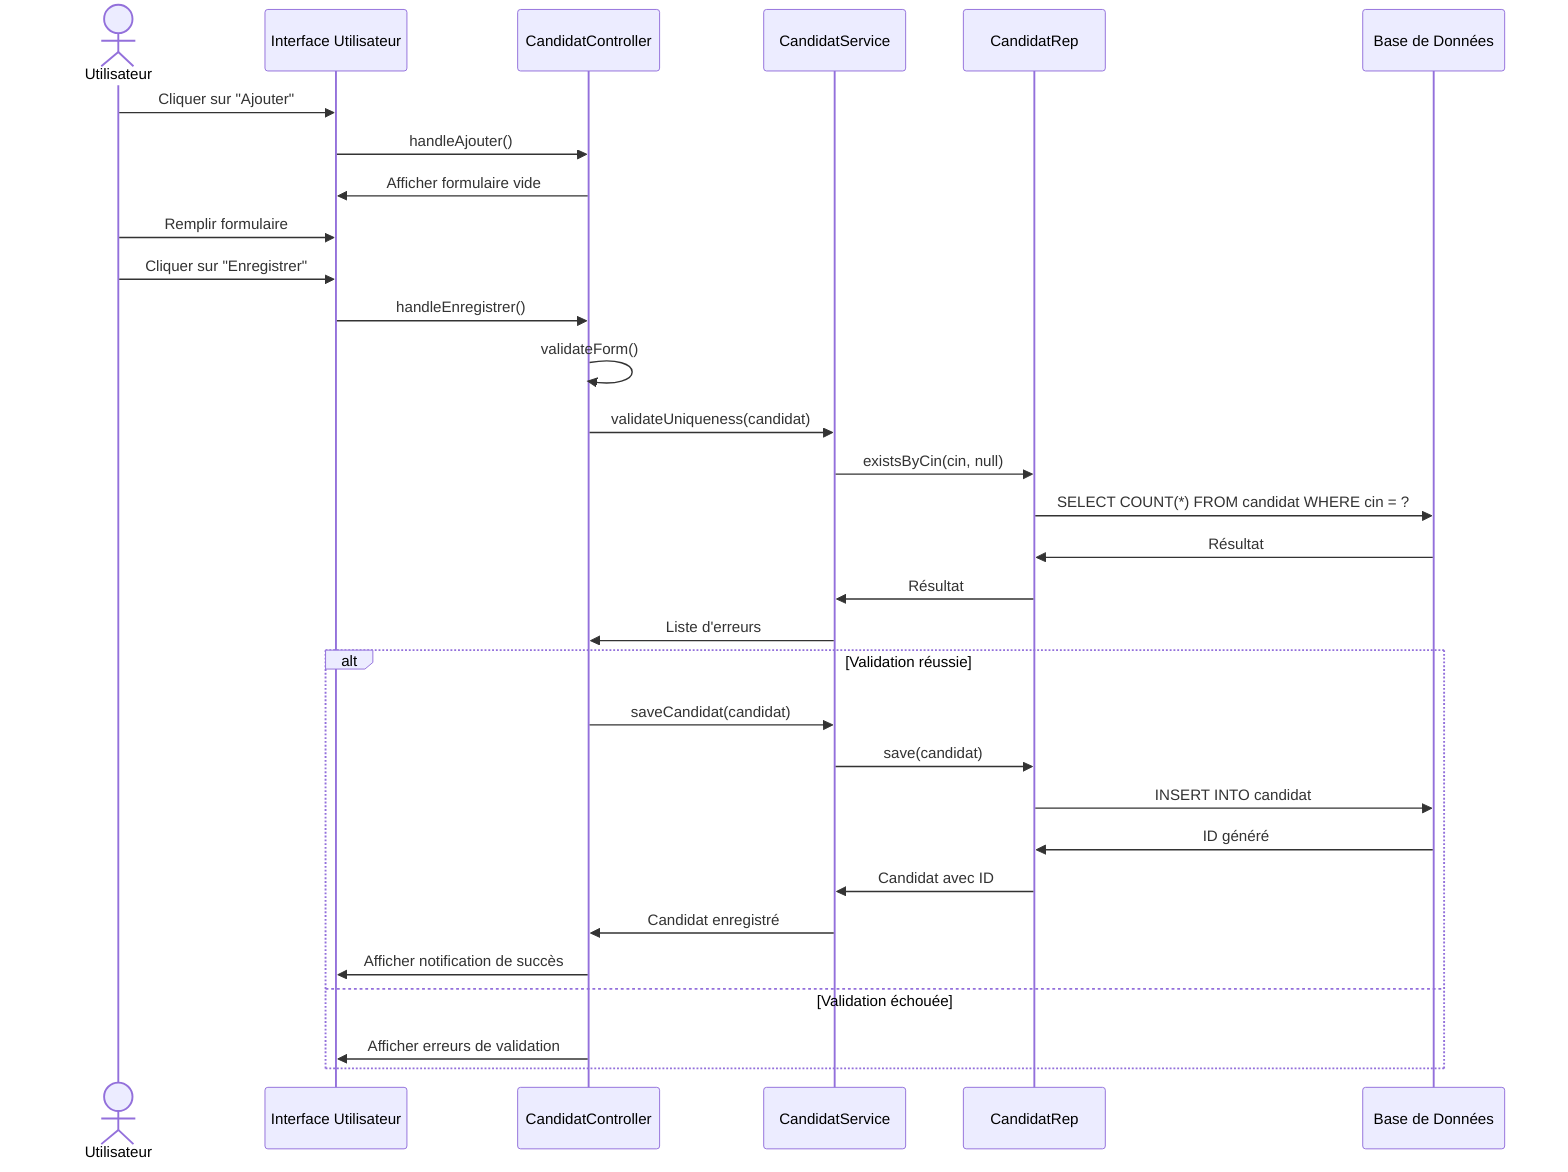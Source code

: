 sequenceDiagram
    actor Utilisateur
    participant IHM as Interface Utilisateur
    participant Ctrl as CandidatController
    participant Svc as CandidatService
    participant Rep as CandidatRep
    participant DB as Base de Données

    Utilisateur->>IHM: Cliquer sur "Ajouter"
    IHM->>Ctrl: handleAjouter()
    Ctrl->>IHM: Afficher formulaire vide
    Utilisateur->>IHM: Remplir formulaire
    Utilisateur->>IHM: Cliquer sur "Enregistrer"
    IHM->>Ctrl: handleEnregistrer()
    Ctrl->>Ctrl: validateForm()
    Ctrl->>Svc: validateUniqueness(candidat)
    Svc->>Rep: existsByCin(cin, null)
    Rep->>DB: SELECT COUNT(*) FROM candidat WHERE cin = ?
    DB->>Rep: Résultat
    Rep->>Svc: Résultat
    Svc->>Ctrl: Liste d'erreurs
    alt Validation réussie
        Ctrl->>Svc: saveCandidat(candidat)
        Svc->>Rep: save(candidat)
        Rep->>DB: INSERT INTO candidat
        DB->>Rep: ID généré
        Rep->>Svc: Candidat avec ID
        Svc->>Ctrl: Candidat enregistré
        Ctrl->>IHM: Afficher notification de succès
    else Validation échouée
        Ctrl->>IHM: Afficher erreurs de validation
    end